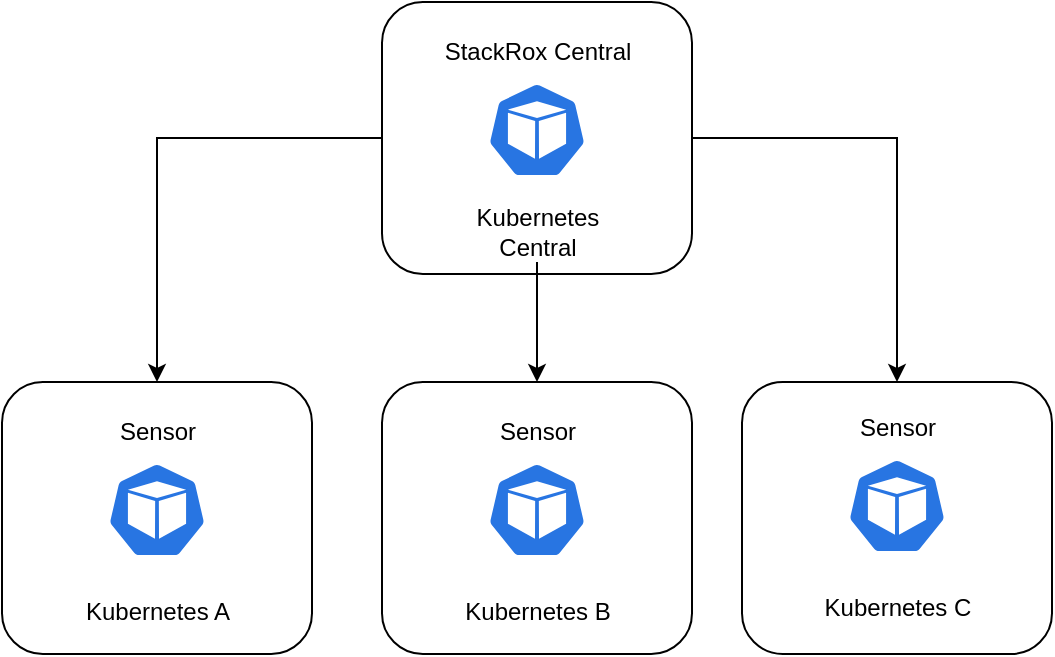 <mxfile version="17.4.6" type="github">
  <diagram id="kIaWM0rmfheVfQp750Bq" name="Page-1">
    <mxGraphModel dx="782" dy="776" grid="1" gridSize="10" guides="1" tooltips="1" connect="1" arrows="1" fold="1" page="1" pageScale="1" pageWidth="850" pageHeight="1100" math="0" shadow="0">
      <root>
        <mxCell id="0" />
        <mxCell id="1" parent="0" />
        <mxCell id="-fdiTTk4n5M7R5Q_K_Ou-17" style="edgeStyle=orthogonalEdgeStyle;rounded=0;orthogonalLoop=1;jettySize=auto;html=1;entryX=0.5;entryY=0;entryDx=0;entryDy=0;" edge="1" parent="1" source="-fdiTTk4n5M7R5Q_K_Ou-2" target="-fdiTTk4n5M7R5Q_K_Ou-5">
          <mxGeometry relative="1" as="geometry" />
        </mxCell>
        <mxCell id="-fdiTTk4n5M7R5Q_K_Ou-19" style="edgeStyle=orthogonalEdgeStyle;rounded=0;orthogonalLoop=1;jettySize=auto;html=1;entryX=0.5;entryY=0;entryDx=0;entryDy=0;" edge="1" parent="1" source="-fdiTTk4n5M7R5Q_K_Ou-2" target="-fdiTTk4n5M7R5Q_K_Ou-13">
          <mxGeometry relative="1" as="geometry" />
        </mxCell>
        <mxCell id="-fdiTTk4n5M7R5Q_K_Ou-2" value="" style="rounded=1;whiteSpace=wrap;html=1;" vertex="1" parent="1">
          <mxGeometry x="340" y="40" width="155" height="136" as="geometry" />
        </mxCell>
        <mxCell id="-fdiTTk4n5M7R5Q_K_Ou-1" value="&lt;br&gt;&lt;br&gt;" style="sketch=0;html=1;dashed=0;whitespace=wrap;fillColor=#2875E2;strokeColor=#ffffff;points=[[0.005,0.63,0],[0.1,0.2,0],[0.9,0.2,0],[0.5,0,0],[0.995,0.63,0],[0.72,0.99,0],[0.5,1,0],[0.28,0.99,0]];shape=mxgraph.kubernetes.icon;prIcon=pod" vertex="1" parent="1">
          <mxGeometry x="392.5" y="80" width="50" height="48" as="geometry" />
        </mxCell>
        <mxCell id="-fdiTTk4n5M7R5Q_K_Ou-3" value="StackRox Central" style="text;html=1;strokeColor=none;fillColor=none;align=center;verticalAlign=middle;whiteSpace=wrap;rounded=0;" vertex="1" parent="1">
          <mxGeometry x="367.5" y="50" width="100" height="30" as="geometry" />
        </mxCell>
        <mxCell id="-fdiTTk4n5M7R5Q_K_Ou-18" style="edgeStyle=orthogonalEdgeStyle;rounded=0;orthogonalLoop=1;jettySize=auto;html=1;entryX=0.5;entryY=0;entryDx=0;entryDy=0;" edge="1" parent="1" source="-fdiTTk4n5M7R5Q_K_Ou-4" target="-fdiTTk4n5M7R5Q_K_Ou-9">
          <mxGeometry relative="1" as="geometry" />
        </mxCell>
        <mxCell id="-fdiTTk4n5M7R5Q_K_Ou-4" value="Kubernetes Central" style="text;html=1;strokeColor=none;fillColor=none;align=center;verticalAlign=middle;whiteSpace=wrap;rounded=0;" vertex="1" parent="1">
          <mxGeometry x="367.5" y="140" width="100" height="30" as="geometry" />
        </mxCell>
        <mxCell id="-fdiTTk4n5M7R5Q_K_Ou-5" value="" style="rounded=1;whiteSpace=wrap;html=1;" vertex="1" parent="1">
          <mxGeometry x="150" y="230" width="155" height="136" as="geometry" />
        </mxCell>
        <mxCell id="-fdiTTk4n5M7R5Q_K_Ou-6" value="&lt;br&gt;&lt;br&gt;" style="sketch=0;html=1;dashed=0;whitespace=wrap;fillColor=#2875E2;strokeColor=#ffffff;points=[[0.005,0.63,0],[0.1,0.2,0],[0.9,0.2,0],[0.5,0,0],[0.995,0.63,0],[0.72,0.99,0],[0.5,1,0],[0.28,0.99,0]];shape=mxgraph.kubernetes.icon;prIcon=pod" vertex="1" parent="1">
          <mxGeometry x="202.5" y="270" width="50" height="48" as="geometry" />
        </mxCell>
        <mxCell id="-fdiTTk4n5M7R5Q_K_Ou-7" value="Sensor" style="text;html=1;strokeColor=none;fillColor=none;align=center;verticalAlign=middle;whiteSpace=wrap;rounded=0;" vertex="1" parent="1">
          <mxGeometry x="177.5" y="240" width="100" height="30" as="geometry" />
        </mxCell>
        <mxCell id="-fdiTTk4n5M7R5Q_K_Ou-8" value="Kubernetes A" style="text;html=1;strokeColor=none;fillColor=none;align=center;verticalAlign=middle;whiteSpace=wrap;rounded=0;" vertex="1" parent="1">
          <mxGeometry x="177.5" y="330" width="100" height="30" as="geometry" />
        </mxCell>
        <mxCell id="-fdiTTk4n5M7R5Q_K_Ou-9" value="" style="rounded=1;whiteSpace=wrap;html=1;" vertex="1" parent="1">
          <mxGeometry x="340" y="230" width="155" height="136" as="geometry" />
        </mxCell>
        <mxCell id="-fdiTTk4n5M7R5Q_K_Ou-10" value="&lt;br&gt;&lt;br&gt;" style="sketch=0;html=1;dashed=0;whitespace=wrap;fillColor=#2875E2;strokeColor=#ffffff;points=[[0.005,0.63,0],[0.1,0.2,0],[0.9,0.2,0],[0.5,0,0],[0.995,0.63,0],[0.72,0.99,0],[0.5,1,0],[0.28,0.99,0]];shape=mxgraph.kubernetes.icon;prIcon=pod" vertex="1" parent="1">
          <mxGeometry x="392.5" y="270" width="50" height="48" as="geometry" />
        </mxCell>
        <mxCell id="-fdiTTk4n5M7R5Q_K_Ou-11" value="Sensor" style="text;html=1;strokeColor=none;fillColor=none;align=center;verticalAlign=middle;whiteSpace=wrap;rounded=0;" vertex="1" parent="1">
          <mxGeometry x="367.5" y="240" width="100" height="30" as="geometry" />
        </mxCell>
        <mxCell id="-fdiTTk4n5M7R5Q_K_Ou-12" value="Kubernetes B" style="text;html=1;strokeColor=none;fillColor=none;align=center;verticalAlign=middle;whiteSpace=wrap;rounded=0;" vertex="1" parent="1">
          <mxGeometry x="367.5" y="330" width="100" height="30" as="geometry" />
        </mxCell>
        <mxCell id="-fdiTTk4n5M7R5Q_K_Ou-13" value="" style="rounded=1;whiteSpace=wrap;html=1;" vertex="1" parent="1">
          <mxGeometry x="520" y="230" width="155" height="136" as="geometry" />
        </mxCell>
        <mxCell id="-fdiTTk4n5M7R5Q_K_Ou-14" value="&lt;br&gt;&lt;br&gt;" style="sketch=0;html=1;dashed=0;whitespace=wrap;fillColor=#2875E2;strokeColor=#ffffff;points=[[0.005,0.63,0],[0.1,0.2,0],[0.9,0.2,0],[0.5,0,0],[0.995,0.63,0],[0.72,0.99,0],[0.5,1,0],[0.28,0.99,0]];shape=mxgraph.kubernetes.icon;prIcon=pod" vertex="1" parent="1">
          <mxGeometry x="572.5" y="268" width="50" height="48" as="geometry" />
        </mxCell>
        <mxCell id="-fdiTTk4n5M7R5Q_K_Ou-15" value="Sensor" style="text;html=1;strokeColor=none;fillColor=none;align=center;verticalAlign=middle;whiteSpace=wrap;rounded=0;" vertex="1" parent="1">
          <mxGeometry x="547.5" y="238" width="100" height="30" as="geometry" />
        </mxCell>
        <mxCell id="-fdiTTk4n5M7R5Q_K_Ou-16" value="Kubernetes C" style="text;html=1;strokeColor=none;fillColor=none;align=center;verticalAlign=middle;whiteSpace=wrap;rounded=0;" vertex="1" parent="1">
          <mxGeometry x="547.5" y="328" width="100" height="30" as="geometry" />
        </mxCell>
      </root>
    </mxGraphModel>
  </diagram>
</mxfile>
